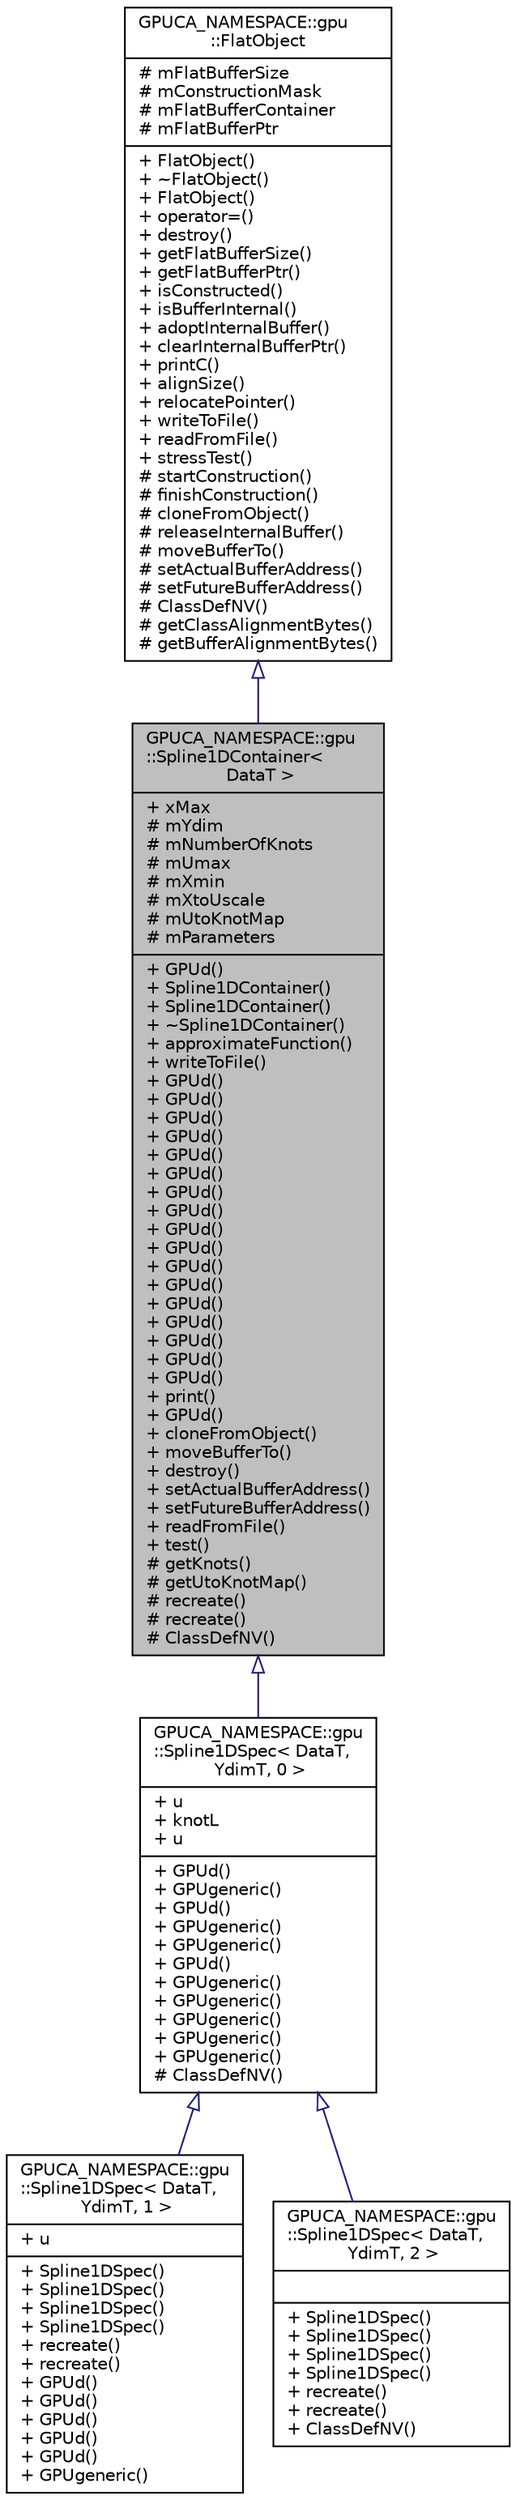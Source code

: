 digraph "GPUCA_NAMESPACE::gpu::Spline1DContainer&lt; DataT &gt;"
{
 // INTERACTIVE_SVG=YES
  bgcolor="transparent";
  edge [fontname="Helvetica",fontsize="10",labelfontname="Helvetica",labelfontsize="10"];
  node [fontname="Helvetica",fontsize="10",shape=record];
  Node0 [label="{GPUCA_NAMESPACE::gpu\l::Spline1DContainer\<\l DataT \>\n|+ xMax\l# mYdim\l# mNumberOfKnots\l# mUmax\l# mXmin\l# mXtoUscale\l# mUtoKnotMap\l# mParameters\l|+ GPUd()\l+ Spline1DContainer()\l+ Spline1DContainer()\l+ ~Spline1DContainer()\l+ approximateFunction()\l+ writeToFile()\l+ GPUd()\l+ GPUd()\l+ GPUd()\l+ GPUd()\l+ GPUd()\l+ GPUd()\l+ GPUd()\l+ GPUd()\l+ GPUd()\l+ GPUd()\l+ GPUd()\l+ GPUd()\l+ GPUd()\l+ GPUd()\l+ GPUd()\l+ GPUd()\l+ GPUd()\l+ print()\l+ GPUd()\l+ cloneFromObject()\l+ moveBufferTo()\l+ destroy()\l+ setActualBufferAddress()\l+ setFutureBufferAddress()\l+ readFromFile()\l+ test()\l# getKnots()\l# getUtoKnotMap()\l# recreate()\l# recreate()\l# ClassDefNV()\l}",height=0.2,width=0.4,color="black", fillcolor="grey75", style="filled", fontcolor="black"];
  Node1 -> Node0 [dir="back",color="midnightblue",fontsize="10",style="solid",arrowtail="onormal",fontname="Helvetica"];
  Node1 [label="{GPUCA_NAMESPACE::gpu\l::FlatObject\n|# mFlatBufferSize\l# mConstructionMask\l# mFlatBufferContainer\l# mFlatBufferPtr\l|+ FlatObject()\l+ ~FlatObject()\l+ FlatObject()\l+ operator=()\l+ destroy()\l+ getFlatBufferSize()\l+ getFlatBufferPtr()\l+ isConstructed()\l+ isBufferInternal()\l+ adoptInternalBuffer()\l+ clearInternalBufferPtr()\l+ printC()\l+ alignSize()\l+ relocatePointer()\l+ writeToFile()\l+ readFromFile()\l+ stressTest()\l# startConstruction()\l# finishConstruction()\l# cloneFromObject()\l# releaseInternalBuffer()\l# moveBufferTo()\l# setActualBufferAddress()\l# setFutureBufferAddress()\l# ClassDefNV()\l# getClassAlignmentBytes()\l# getBufferAlignmentBytes()\l}",height=0.2,width=0.4,color="black",URL="$dc/d5e/classGPUCA__NAMESPACE_1_1gpu_1_1FlatObject.html",tooltip="GPUCA_GPUCODE. "];
  Node0 -> Node2 [dir="back",color="midnightblue",fontsize="10",style="solid",arrowtail="onormal",fontname="Helvetica"];
  Node2 [label="{GPUCA_NAMESPACE::gpu\l::Spline1DSpec\< DataT,\l YdimT, 0 \>\n|+ u\l+ knotL\l+ u\l|+ GPUd()\l+ GPUgeneric()\l+ GPUd()\l+ GPUgeneric()\l+ GPUgeneric()\l+ GPUd()\l+ GPUgeneric()\l+ GPUgeneric()\l+ GPUgeneric()\l+ GPUgeneric()\l+ GPUgeneric()\l# ClassDefNV()\l}",height=0.2,width=0.4,color="black",URL="$dd/d56/classGPUCA__NAMESPACE_1_1gpu_1_1Spline1DSpec_3_01DataT_00_01YdimT_00_010_01_4.html"];
  Node2 -> Node3 [dir="back",color="midnightblue",fontsize="10",style="solid",arrowtail="onormal",fontname="Helvetica"];
  Node3 [label="{GPUCA_NAMESPACE::gpu\l::Spline1DSpec\< DataT,\l YdimT, 1 \>\n|+ u\l|+ Spline1DSpec()\l+ Spline1DSpec()\l+ Spline1DSpec()\l+ Spline1DSpec()\l+ recreate()\l+ recreate()\l+ GPUd()\l+ GPUd()\l+ GPUd()\l+ GPUd()\l+ GPUd()\l+ GPUgeneric()\l}",height=0.2,width=0.4,color="black",URL="$d1/d66/classGPUCA__NAMESPACE_1_1gpu_1_1Spline1DSpec_3_01DataT_00_01YdimT_00_011_01_4.html"];
  Node2 -> Node4 [dir="back",color="midnightblue",fontsize="10",style="solid",arrowtail="onormal",fontname="Helvetica"];
  Node4 [label="{GPUCA_NAMESPACE::gpu\l::Spline1DSpec\< DataT,\l YdimT, 2 \>\n||+ Spline1DSpec()\l+ Spline1DSpec()\l+ Spline1DSpec()\l+ Spline1DSpec()\l+ recreate()\l+ recreate()\l+ ClassDefNV()\l}",height=0.2,width=0.4,color="black",URL="$da/dbc/classGPUCA__NAMESPACE_1_1gpu_1_1Spline1DSpec_3_01DataT_00_01YdimT_00_012_01_4.html"];
}
